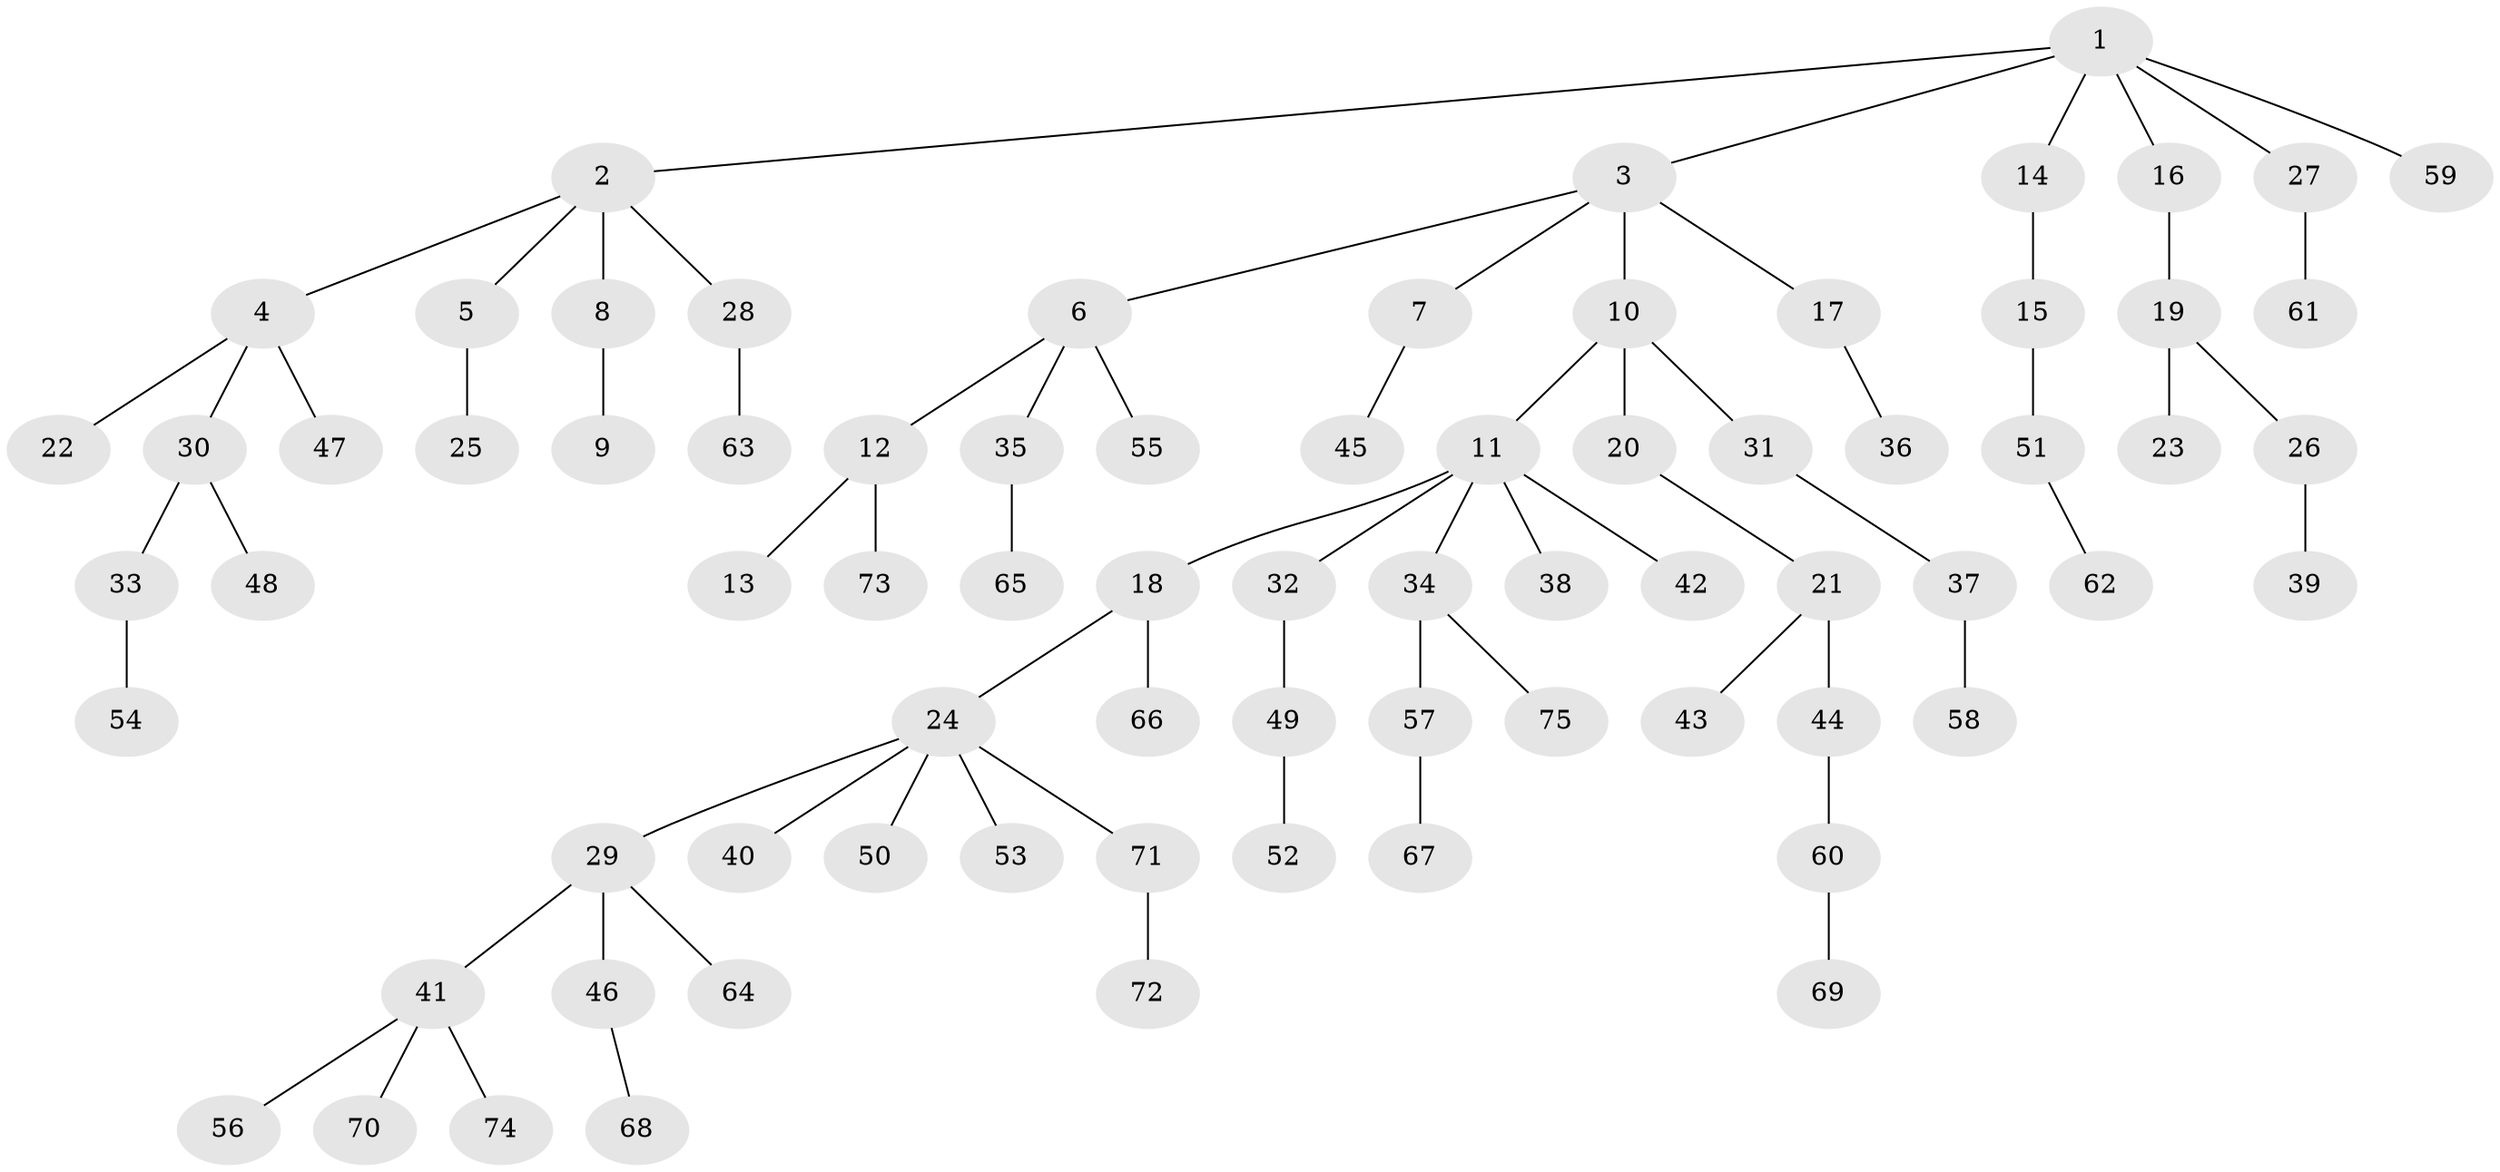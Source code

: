// coarse degree distribution, {6: 0.02040816326530612, 5: 0.061224489795918366, 3: 0.14285714285714285, 1: 0.5714285714285714, 8: 0.02040816326530612, 2: 0.1836734693877551}
// Generated by graph-tools (version 1.1) at 2025/52/02/27/25 19:52:09]
// undirected, 75 vertices, 74 edges
graph export_dot {
graph [start="1"]
  node [color=gray90,style=filled];
  1;
  2;
  3;
  4;
  5;
  6;
  7;
  8;
  9;
  10;
  11;
  12;
  13;
  14;
  15;
  16;
  17;
  18;
  19;
  20;
  21;
  22;
  23;
  24;
  25;
  26;
  27;
  28;
  29;
  30;
  31;
  32;
  33;
  34;
  35;
  36;
  37;
  38;
  39;
  40;
  41;
  42;
  43;
  44;
  45;
  46;
  47;
  48;
  49;
  50;
  51;
  52;
  53;
  54;
  55;
  56;
  57;
  58;
  59;
  60;
  61;
  62;
  63;
  64;
  65;
  66;
  67;
  68;
  69;
  70;
  71;
  72;
  73;
  74;
  75;
  1 -- 2;
  1 -- 3;
  1 -- 14;
  1 -- 16;
  1 -- 27;
  1 -- 59;
  2 -- 4;
  2 -- 5;
  2 -- 8;
  2 -- 28;
  3 -- 6;
  3 -- 7;
  3 -- 10;
  3 -- 17;
  4 -- 22;
  4 -- 30;
  4 -- 47;
  5 -- 25;
  6 -- 12;
  6 -- 35;
  6 -- 55;
  7 -- 45;
  8 -- 9;
  10 -- 11;
  10 -- 20;
  10 -- 31;
  11 -- 18;
  11 -- 32;
  11 -- 34;
  11 -- 38;
  11 -- 42;
  12 -- 13;
  12 -- 73;
  14 -- 15;
  15 -- 51;
  16 -- 19;
  17 -- 36;
  18 -- 24;
  18 -- 66;
  19 -- 23;
  19 -- 26;
  20 -- 21;
  21 -- 43;
  21 -- 44;
  24 -- 29;
  24 -- 40;
  24 -- 50;
  24 -- 53;
  24 -- 71;
  26 -- 39;
  27 -- 61;
  28 -- 63;
  29 -- 41;
  29 -- 46;
  29 -- 64;
  30 -- 33;
  30 -- 48;
  31 -- 37;
  32 -- 49;
  33 -- 54;
  34 -- 57;
  34 -- 75;
  35 -- 65;
  37 -- 58;
  41 -- 56;
  41 -- 70;
  41 -- 74;
  44 -- 60;
  46 -- 68;
  49 -- 52;
  51 -- 62;
  57 -- 67;
  60 -- 69;
  71 -- 72;
}
